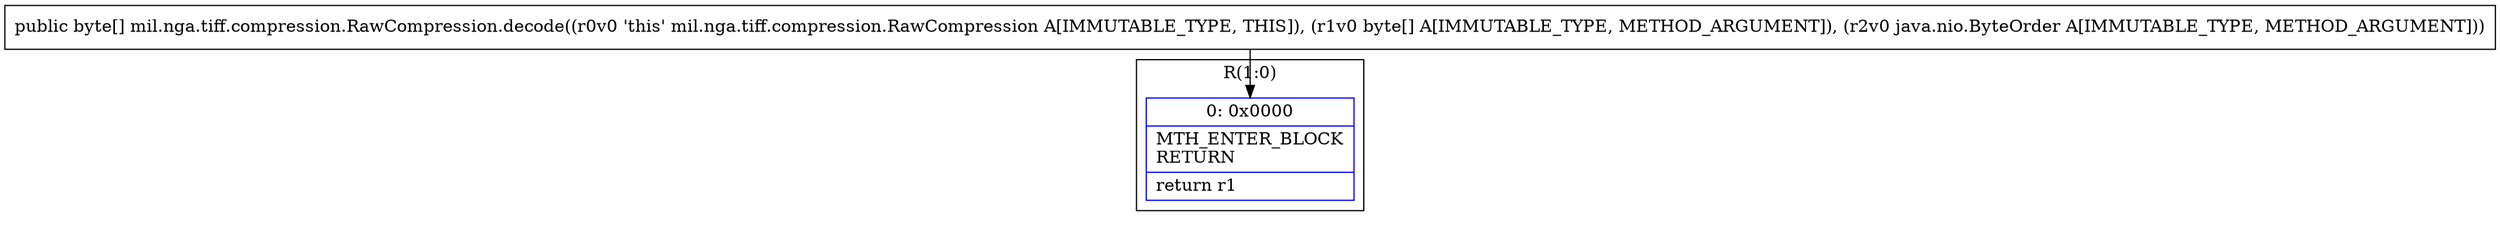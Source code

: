 digraph "CFG formil.nga.tiff.compression.RawCompression.decode([BLjava\/nio\/ByteOrder;)[B" {
subgraph cluster_Region_335024520 {
label = "R(1:0)";
node [shape=record,color=blue];
Node_0 [shape=record,label="{0\:\ 0x0000|MTH_ENTER_BLOCK\lRETURN\l|return r1\l}"];
}
MethodNode[shape=record,label="{public byte[] mil.nga.tiff.compression.RawCompression.decode((r0v0 'this' mil.nga.tiff.compression.RawCompression A[IMMUTABLE_TYPE, THIS]), (r1v0 byte[] A[IMMUTABLE_TYPE, METHOD_ARGUMENT]), (r2v0 java.nio.ByteOrder A[IMMUTABLE_TYPE, METHOD_ARGUMENT])) }"];
MethodNode -> Node_0;
}

